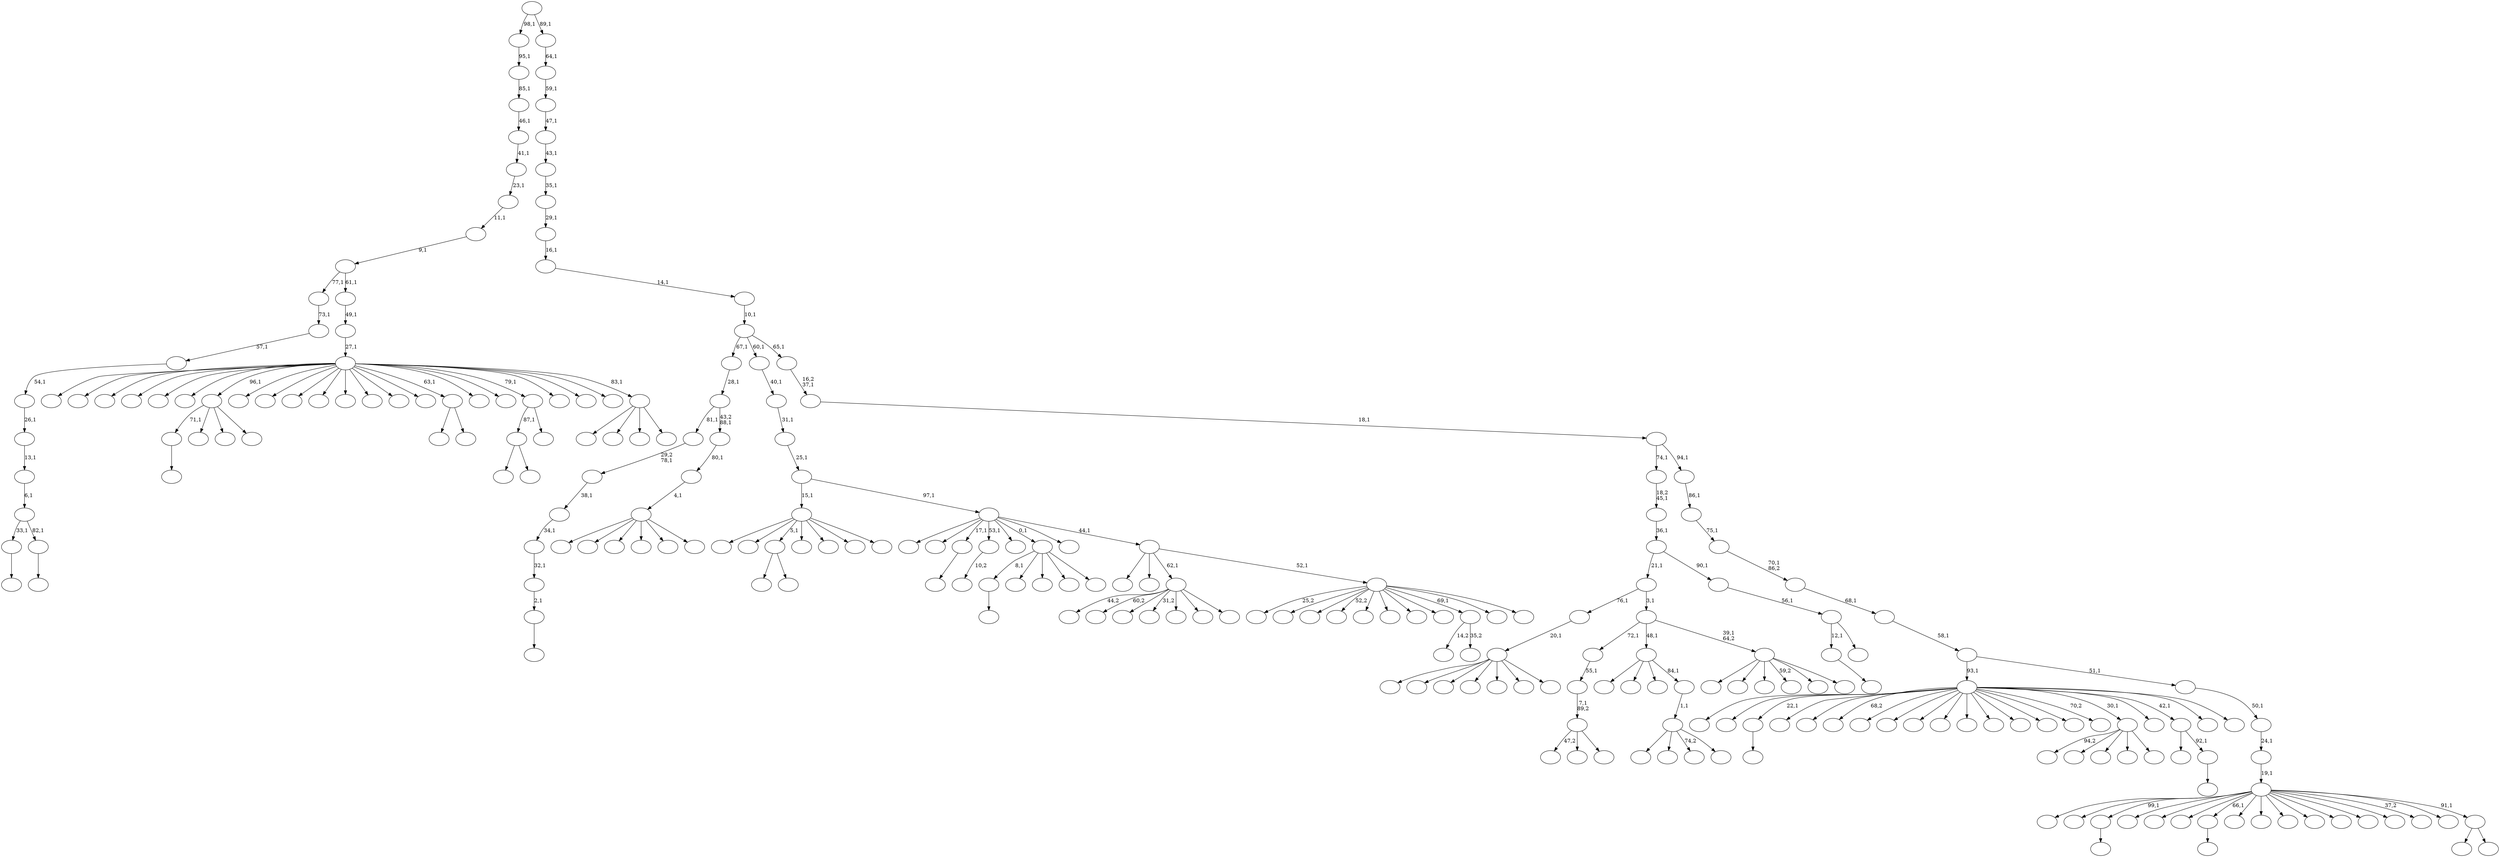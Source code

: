 digraph T {
	250 [label=""]
	249 [label=""]
	248 [label=""]
	247 [label=""]
	246 [label=""]
	245 [label=""]
	244 [label=""]
	243 [label=""]
	242 [label=""]
	241 [label=""]
	240 [label=""]
	239 [label=""]
	238 [label=""]
	237 [label=""]
	236 [label=""]
	235 [label=""]
	234 [label=""]
	233 [label=""]
	232 [label=""]
	231 [label=""]
	230 [label=""]
	229 [label=""]
	228 [label=""]
	227 [label=""]
	226 [label=""]
	225 [label=""]
	224 [label=""]
	223 [label=""]
	222 [label=""]
	221 [label=""]
	220 [label=""]
	219 [label=""]
	218 [label=""]
	217 [label=""]
	216 [label=""]
	215 [label=""]
	214 [label=""]
	213 [label=""]
	212 [label=""]
	211 [label=""]
	210 [label=""]
	209 [label=""]
	208 [label=""]
	207 [label=""]
	206 [label=""]
	205 [label=""]
	204 [label=""]
	203 [label=""]
	202 [label=""]
	201 [label=""]
	200 [label=""]
	199 [label=""]
	198 [label=""]
	197 [label=""]
	196 [label=""]
	195 [label=""]
	194 [label=""]
	193 [label=""]
	192 [label=""]
	191 [label=""]
	190 [label=""]
	189 [label=""]
	188 [label=""]
	187 [label=""]
	186 [label=""]
	185 [label=""]
	184 [label=""]
	183 [label=""]
	182 [label=""]
	181 [label=""]
	180 [label=""]
	179 [label=""]
	178 [label=""]
	177 [label=""]
	176 [label=""]
	175 [label=""]
	174 [label=""]
	173 [label=""]
	172 [label=""]
	171 [label=""]
	170 [label=""]
	169 [label=""]
	168 [label=""]
	167 [label=""]
	166 [label=""]
	165 [label=""]
	164 [label=""]
	163 [label=""]
	162 [label=""]
	161 [label=""]
	160 [label=""]
	159 [label=""]
	158 [label=""]
	157 [label=""]
	156 [label=""]
	155 [label=""]
	154 [label=""]
	153 [label=""]
	152 [label=""]
	151 [label=""]
	150 [label=""]
	149 [label=""]
	148 [label=""]
	147 [label=""]
	146 [label=""]
	145 [label=""]
	144 [label=""]
	143 [label=""]
	142 [label=""]
	141 [label=""]
	140 [label=""]
	139 [label=""]
	138 [label=""]
	137 [label=""]
	136 [label=""]
	135 [label=""]
	134 [label=""]
	133 [label=""]
	132 [label=""]
	131 [label=""]
	130 [label=""]
	129 [label=""]
	128 [label=""]
	127 [label=""]
	126 [label=""]
	125 [label=""]
	124 [label=""]
	123 [label=""]
	122 [label=""]
	121 [label=""]
	120 [label=""]
	119 [label=""]
	118 [label=""]
	117 [label=""]
	116 [label=""]
	115 [label=""]
	114 [label=""]
	113 [label=""]
	112 [label=""]
	111 [label=""]
	110 [label=""]
	109 [label=""]
	108 [label=""]
	107 [label=""]
	106 [label=""]
	105 [label=""]
	104 [label=""]
	103 [label=""]
	102 [label=""]
	101 [label=""]
	100 [label=""]
	99 [label=""]
	98 [label=""]
	97 [label=""]
	96 [label=""]
	95 [label=""]
	94 [label=""]
	93 [label=""]
	92 [label=""]
	91 [label=""]
	90 [label=""]
	89 [label=""]
	88 [label=""]
	87 [label=""]
	86 [label=""]
	85 [label=""]
	84 [label=""]
	83 [label=""]
	82 [label=""]
	81 [label=""]
	80 [label=""]
	79 [label=""]
	78 [label=""]
	77 [label=""]
	76 [label=""]
	75 [label=""]
	74 [label=""]
	73 [label=""]
	72 [label=""]
	71 [label=""]
	70 [label=""]
	69 [label=""]
	68 [label=""]
	67 [label=""]
	66 [label=""]
	65 [label=""]
	64 [label=""]
	63 [label=""]
	62 [label=""]
	61 [label=""]
	60 [label=""]
	59 [label=""]
	58 [label=""]
	57 [label=""]
	56 [label=""]
	55 [label=""]
	54 [label=""]
	53 [label=""]
	52 [label=""]
	51 [label=""]
	50 [label=""]
	49 [label=""]
	48 [label=""]
	47 [label=""]
	46 [label=""]
	45 [label=""]
	44 [label=""]
	43 [label=""]
	42 [label=""]
	41 [label=""]
	40 [label=""]
	39 [label=""]
	38 [label=""]
	37 [label=""]
	36 [label=""]
	35 [label=""]
	34 [label=""]
	33 [label=""]
	32 [label=""]
	31 [label=""]
	30 [label=""]
	29 [label=""]
	28 [label=""]
	27 [label=""]
	26 [label=""]
	25 [label=""]
	24 [label=""]
	23 [label=""]
	22 [label=""]
	21 [label=""]
	20 [label=""]
	19 [label=""]
	18 [label=""]
	17 [label=""]
	16 [label=""]
	15 [label=""]
	14 [label=""]
	13 [label=""]
	12 [label=""]
	11 [label=""]
	10 [label=""]
	9 [label=""]
	8 [label=""]
	7 [label=""]
	6 [label=""]
	5 [label=""]
	4 [label=""]
	3 [label=""]
	2 [label=""]
	1 [label=""]
	0 [label=""]
	243 -> 244 [label=""]
	237 -> 238 [label=""]
	233 -> 247 [label=""]
	233 -> 234 [label=""]
	224 -> 225 [label=""]
	221 -> 222 [label=""]
	219 -> 220 [label=""]
	213 -> 214 [label=""]
	202 -> 203 [label=""]
	199 -> 212 [label="47,2"]
	199 -> 201 [label=""]
	199 -> 200 [label=""]
	198 -> 199 [label="7,1\n89,2"]
	197 -> 198 [label="55,1"]
	194 -> 195 [label="10,2"]
	187 -> 188 [label=""]
	186 -> 187 [label="2,1"]
	185 -> 186 [label="32,1"]
	184 -> 185 [label="34,1"]
	183 -> 184 [label="38,1"]
	182 -> 183 [label="29,2\n78,1"]
	174 -> 175 [label=""]
	172 -> 173 [label=""]
	171 -> 213 [label="33,1"]
	171 -> 172 [label="82,1"]
	170 -> 171 [label="6,1"]
	169 -> 170 [label="13,1"]
	168 -> 169 [label="26,1"]
	167 -> 168 [label="54,1"]
	166 -> 167 [label="57,1"]
	165 -> 166 [label="73,1"]
	161 -> 202 [label="71,1"]
	161 -> 191 [label=""]
	161 -> 179 [label=""]
	161 -> 162 [label=""]
	156 -> 243 [label="8,1"]
	156 -> 190 [label=""]
	156 -> 176 [label=""]
	156 -> 160 [label=""]
	156 -> 157 [label=""]
	117 -> 226 [label=""]
	117 -> 215 [label=""]
	117 -> 148 [label=""]
	117 -> 133 [label=""]
	117 -> 121 [label=""]
	117 -> 118 [label=""]
	116 -> 117 [label="4,1"]
	115 -> 116 [label="80,1"]
	114 -> 182 [label="81,1"]
	114 -> 115 [label="43,2\n88,1"]
	113 -> 114 [label="28,1"]
	108 -> 209 [label=""]
	108 -> 109 [label=""]
	105 -> 131 [label=""]
	105 -> 106 [label=""]
	92 -> 108 [label="87,1"]
	92 -> 93 [label=""]
	87 -> 230 [label="94,2"]
	87 -> 210 [label=""]
	87 -> 178 [label=""]
	87 -> 164 [label=""]
	87 -> 88 [label=""]
	85 -> 207 [label=""]
	85 -> 205 [label=""]
	85 -> 136 [label=""]
	85 -> 134 [label=""]
	85 -> 123 [label=""]
	85 -> 91 [label=""]
	85 -> 86 [label=""]
	84 -> 85 [label="20,1"]
	77 -> 78 [label=""]
	76 -> 242 [label=""]
	76 -> 77 [label="92,1"]
	72 -> 250 [label=""]
	72 -> 228 [label=""]
	72 -> 219 [label="22,1"]
	72 -> 218 [label=""]
	72 -> 216 [label=""]
	72 -> 154 [label="68,2"]
	72 -> 149 [label=""]
	72 -> 138 [label=""]
	72 -> 130 [label=""]
	72 -> 129 [label=""]
	72 -> 128 [label=""]
	72 -> 119 [label=""]
	72 -> 110 [label=""]
	72 -> 107 [label=""]
	72 -> 103 [label=""]
	72 -> 98 [label="70,2"]
	72 -> 87 [label="30,1"]
	72 -> 83 [label=""]
	72 -> 76 [label="42,1"]
	72 -> 74 [label=""]
	72 -> 73 [label=""]
	67 -> 177 [label=""]
	67 -> 100 [label=""]
	67 -> 99 [label="74,2"]
	67 -> 68 [label=""]
	66 -> 67 [label="1,1"]
	65 -> 248 [label=""]
	65 -> 152 [label=""]
	65 -> 79 [label=""]
	65 -> 66 [label="84,1"]
	63 -> 227 [label=""]
	63 -> 211 [label=""]
	63 -> 153 [label=""]
	63 -> 132 [label="59,2"]
	63 -> 69 [label=""]
	63 -> 64 [label=""]
	62 -> 197 [label="72,1"]
	62 -> 65 [label="48,1"]
	62 -> 63 [label="39,1\n64,2"]
	61 -> 84 [label="76,1"]
	61 -> 62 [label="3,1"]
	59 -> 224 [label="12,1"]
	59 -> 60 [label=""]
	58 -> 59 [label="56,1"]
	57 -> 61 [label="21,1"]
	57 -> 58 [label="90,1"]
	56 -> 57 [label="36,1"]
	55 -> 56 [label="18,2\n45,1"]
	52 -> 241 [label="44,2"]
	52 -> 217 [label="60,2"]
	52 -> 180 [label=""]
	52 -> 141 [label="31,2"]
	52 -> 101 [label=""]
	52 -> 96 [label=""]
	52 -> 53 [label=""]
	50 -> 90 [label="14,2"]
	50 -> 51 [label="35,2"]
	48 -> 249 [label=""]
	48 -> 239 [label=""]
	48 -> 233 [label="5,1"]
	48 -> 122 [label=""]
	48 -> 95 [label=""]
	48 -> 89 [label=""]
	48 -> 49 [label=""]
	45 -> 127 [label=""]
	45 -> 126 [label=""]
	45 -> 104 [label=""]
	45 -> 46 [label=""]
	44 -> 245 [label=""]
	44 -> 232 [label=""]
	44 -> 223 [label=""]
	44 -> 206 [label=""]
	44 -> 204 [label=""]
	44 -> 196 [label=""]
	44 -> 161 [label="96,1"]
	44 -> 158 [label=""]
	44 -> 155 [label=""]
	44 -> 150 [label=""]
	44 -> 145 [label=""]
	44 -> 140 [label=""]
	44 -> 135 [label=""]
	44 -> 124 [label=""]
	44 -> 111 [label=""]
	44 -> 105 [label="63,1"]
	44 -> 102 [label=""]
	44 -> 94 [label=""]
	44 -> 92 [label="79,1"]
	44 -> 80 [label=""]
	44 -> 75 [label=""]
	44 -> 71 [label=""]
	44 -> 45 [label="83,1"]
	43 -> 44 [label="27,1"]
	42 -> 43 [label="49,1"]
	41 -> 165 [label="77,1"]
	41 -> 42 [label="61,1"]
	40 -> 41 [label="9,1"]
	39 -> 40 [label="11,1"]
	38 -> 39 [label="23,1"]
	37 -> 38 [label="41,1"]
	36 -> 37 [label="46,1"]
	35 -> 36 [label="85,1"]
	34 -> 35 [label="95,1"]
	32 -> 208 [label="25,2"]
	32 -> 193 [label=""]
	32 -> 163 [label=""]
	32 -> 151 [label="52,2"]
	32 -> 143 [label=""]
	32 -> 125 [label=""]
	32 -> 112 [label=""]
	32 -> 81 [label=""]
	32 -> 50 [label="69,1"]
	32 -> 47 [label=""]
	32 -> 33 [label=""]
	31 -> 231 [label=""]
	31 -> 159 [label=""]
	31 -> 52 [label="62,1"]
	31 -> 32 [label="52,1"]
	30 -> 235 [label=""]
	30 -> 229 [label=""]
	30 -> 221 [label="17,1"]
	30 -> 194 [label="53,1"]
	30 -> 181 [label=""]
	30 -> 156 [label="0,1"]
	30 -> 70 [label=""]
	30 -> 31 [label="44,1"]
	29 -> 48 [label="15,1"]
	29 -> 30 [label="97,1"]
	28 -> 29 [label="25,1"]
	27 -> 28 [label="31,1"]
	26 -> 27 [label="40,1"]
	24 -> 142 [label=""]
	24 -> 25 [label=""]
	23 -> 246 [label=""]
	23 -> 240 [label=""]
	23 -> 237 [label="99,1"]
	23 -> 236 [label=""]
	23 -> 192 [label=""]
	23 -> 189 [label=""]
	23 -> 174 [label="66,1"]
	23 -> 147 [label=""]
	23 -> 146 [label=""]
	23 -> 144 [label=""]
	23 -> 139 [label=""]
	23 -> 137 [label=""]
	23 -> 120 [label=""]
	23 -> 97 [label=""]
	23 -> 82 [label="37,2"]
	23 -> 54 [label=""]
	23 -> 24 [label="91,1"]
	22 -> 23 [label="19,1"]
	21 -> 22 [label="24,1"]
	20 -> 21 [label="50,1"]
	19 -> 72 [label="93,1"]
	19 -> 20 [label="51,1"]
	18 -> 19 [label="58,1"]
	17 -> 18 [label="68,1"]
	16 -> 17 [label="70,1\n86,2"]
	15 -> 16 [label="75,1"]
	14 -> 15 [label="86,1"]
	13 -> 55 [label="74,1"]
	13 -> 14 [label="94,1"]
	12 -> 13 [label="18,1"]
	11 -> 12 [label="16,2\n37,1"]
	10 -> 113 [label="67,1"]
	10 -> 26 [label="60,1"]
	10 -> 11 [label="65,1"]
	9 -> 10 [label="10,1"]
	8 -> 9 [label="14,1"]
	7 -> 8 [label="16,1"]
	6 -> 7 [label="29,1"]
	5 -> 6 [label="35,1"]
	4 -> 5 [label="43,1"]
	3 -> 4 [label="47,1"]
	2 -> 3 [label="59,1"]
	1 -> 2 [label="64,1"]
	0 -> 34 [label="98,1"]
	0 -> 1 [label="89,1"]
}
